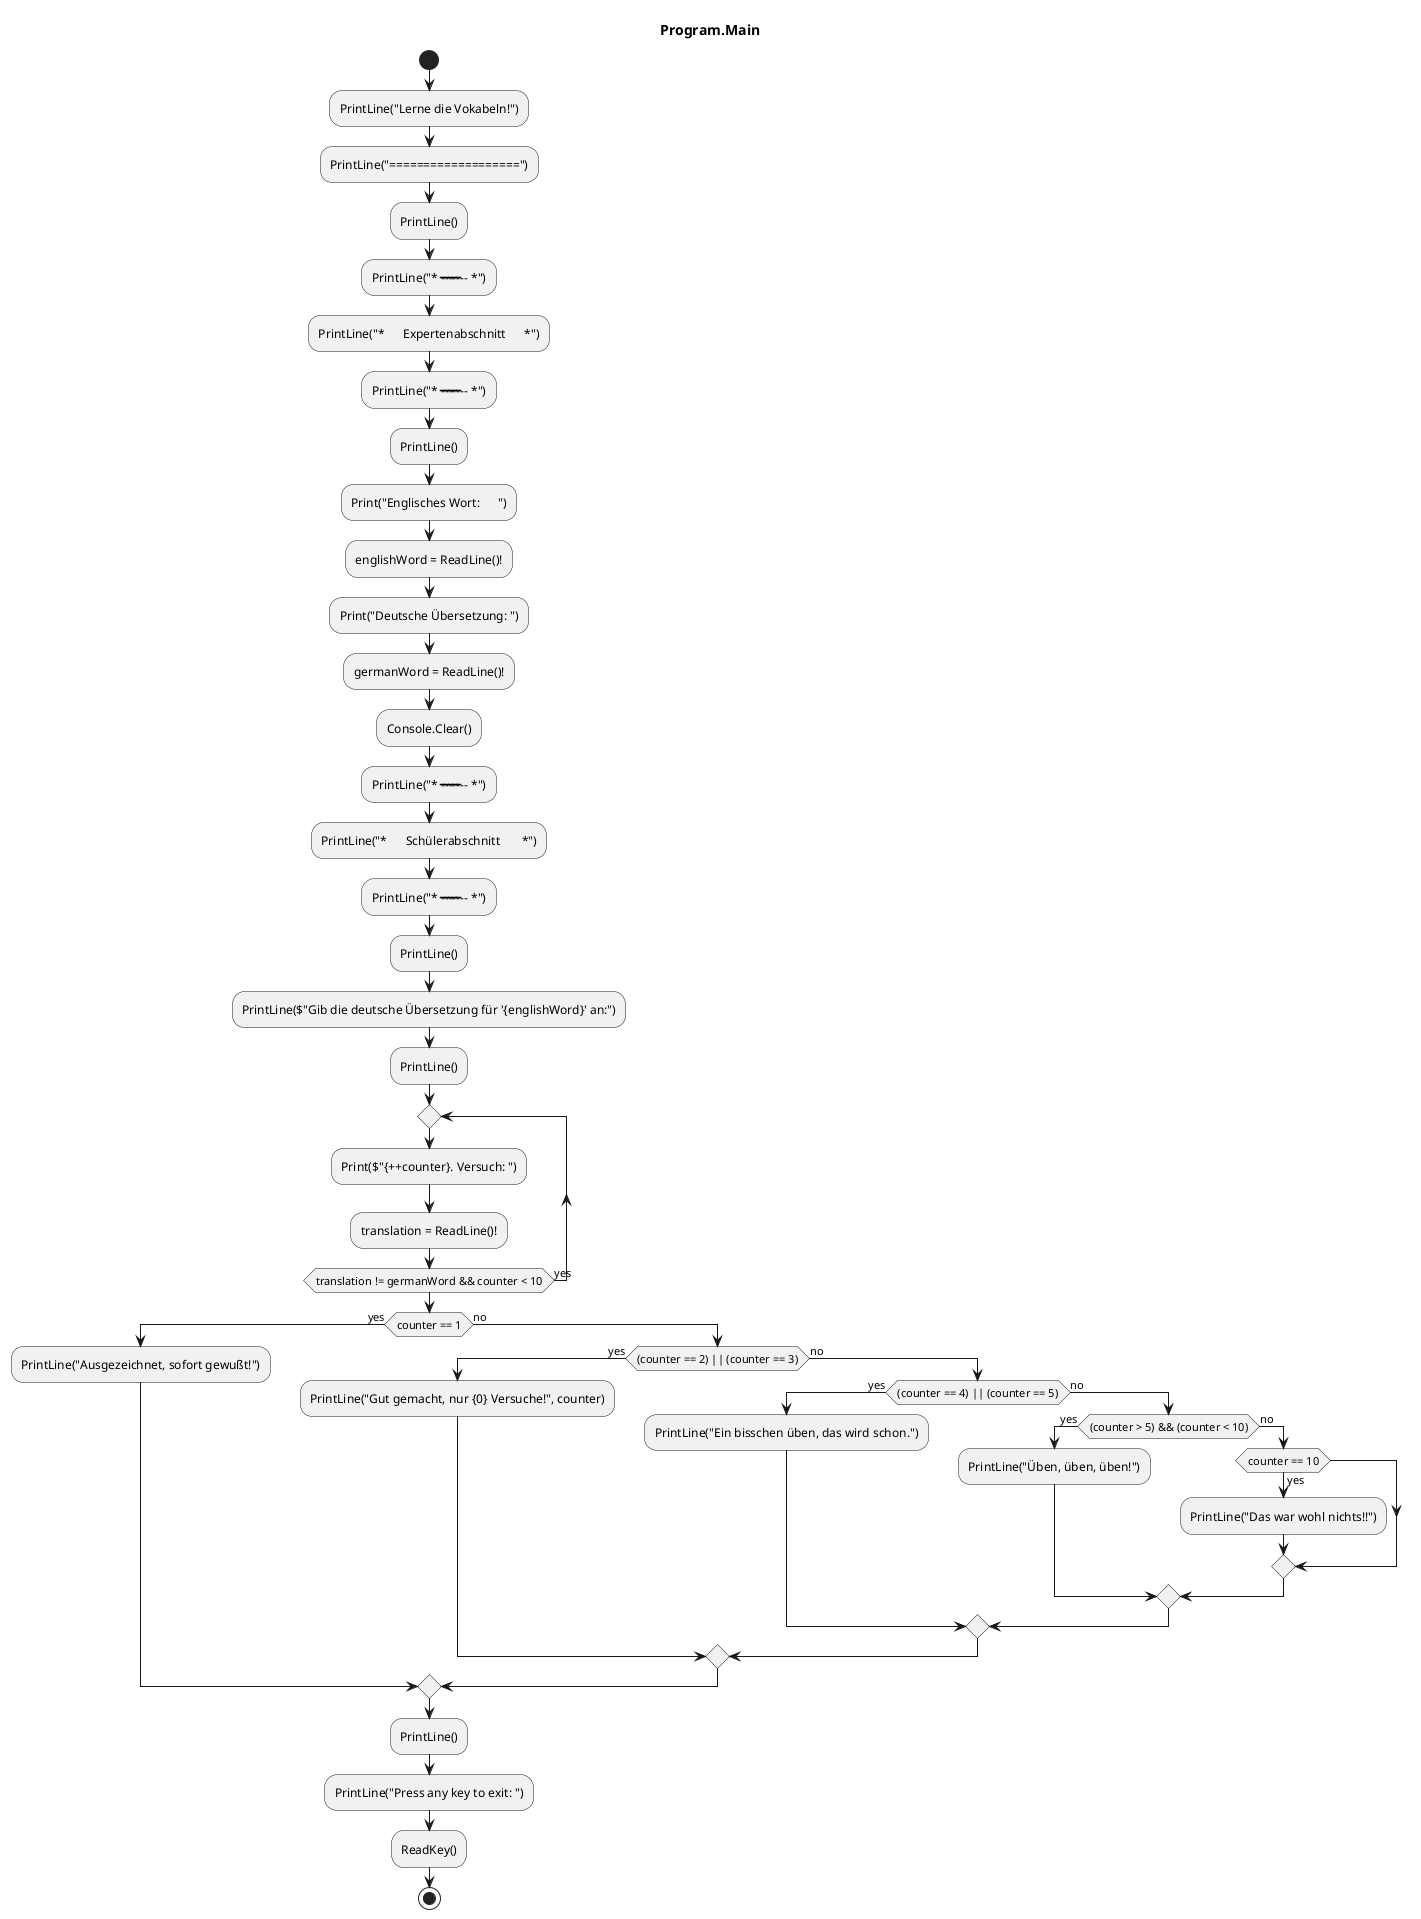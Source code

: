@startuml Program.Main
title Program.Main
start
:PrintLine("Lerne die Vokabeln!");
:PrintLine("===================");
:PrintLine();
:PrintLine("* --------------------------- *");
:PrintLine("*      Expertenabschnitt      *");
:PrintLine("* --------------------------- *");
:PrintLine();
:Print("Englisches Wort:      ");
:englishWord = ReadLine()!;
:Print("Deutsche Übersetzung: ");
:germanWord = ReadLine()!;
:Console.Clear();
:PrintLine("* --------------------------- *");
:PrintLine("*      Schülerabschnitt       *");
:PrintLine("* --------------------------- *");
:PrintLine();
:PrintLine($"Gib die deutsche Übersetzung für '{englishWord}' an:");
:PrintLine();
repeat
    :Print($"{++counter}. Versuch: ");
    :translation = ReadLine()!;
repeat while (translation != germanWord && counter < 10) is (yes)
if (counter == 1) then (yes)
    :PrintLine("Ausgezeichnet, sofort gewußt!");
  else (no)
    if ((counter == 2) || (counter == 3)) then (yes)
        :PrintLine("Gut gemacht, nur {0} Versuche!", counter);
      else (no)
        if ((counter == 4) || (counter == 5)) then (yes)
            :PrintLine("Ein bisschen üben, das wird schon.");
          else (no)
            if ((counter > 5) && (counter < 10)) then (yes)
                :PrintLine("Üben, üben, üben!");
              else (no)
                if (counter == 10) then (yes)
                    :PrintLine("Das war wohl nichts!!");
                endif
            endif
        endif
    endif
endif
:PrintLine();
:PrintLine("Press any key to exit: ");
:ReadKey();
stop
@enduml
